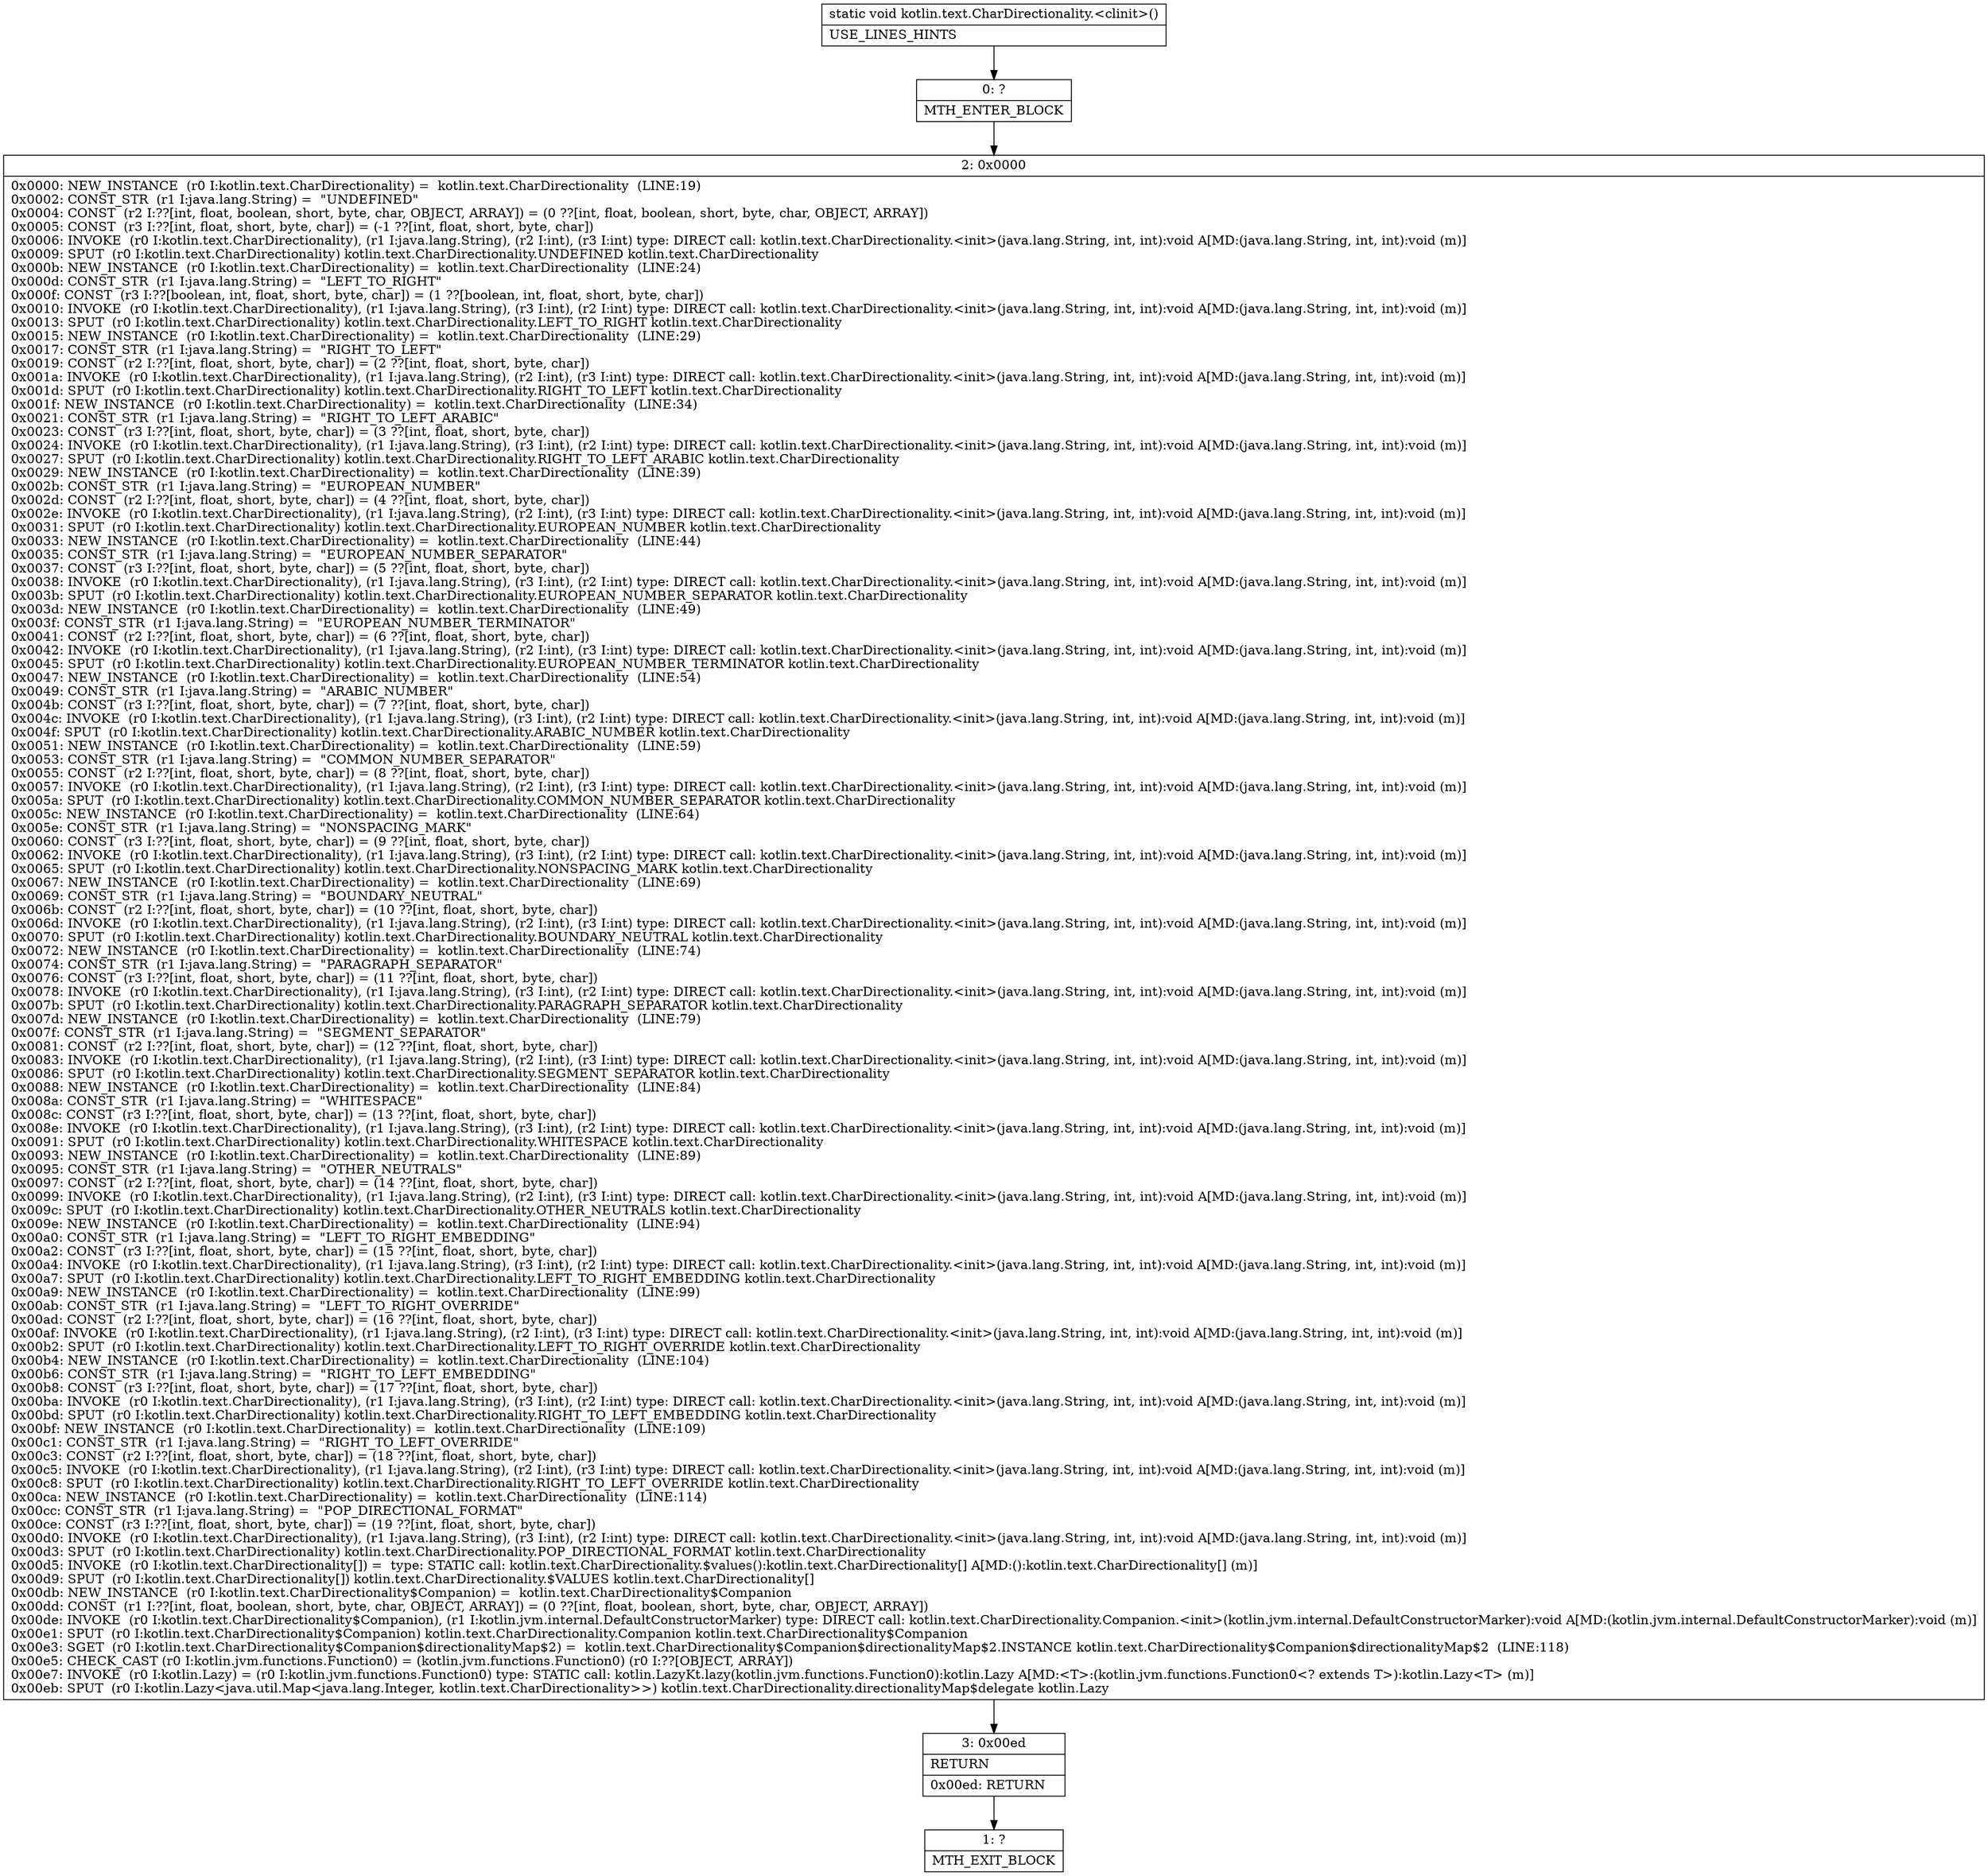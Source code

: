 digraph "CFG forkotlin.text.CharDirectionality.\<clinit\>()V" {
Node_0 [shape=record,label="{0\:\ ?|MTH_ENTER_BLOCK\l}"];
Node_2 [shape=record,label="{2\:\ 0x0000|0x0000: NEW_INSTANCE  (r0 I:kotlin.text.CharDirectionality) =  kotlin.text.CharDirectionality  (LINE:19)\l0x0002: CONST_STR  (r1 I:java.lang.String) =  \"UNDEFINED\" \l0x0004: CONST  (r2 I:??[int, float, boolean, short, byte, char, OBJECT, ARRAY]) = (0 ??[int, float, boolean, short, byte, char, OBJECT, ARRAY]) \l0x0005: CONST  (r3 I:??[int, float, short, byte, char]) = (\-1 ??[int, float, short, byte, char]) \l0x0006: INVOKE  (r0 I:kotlin.text.CharDirectionality), (r1 I:java.lang.String), (r2 I:int), (r3 I:int) type: DIRECT call: kotlin.text.CharDirectionality.\<init\>(java.lang.String, int, int):void A[MD:(java.lang.String, int, int):void (m)]\l0x0009: SPUT  (r0 I:kotlin.text.CharDirectionality) kotlin.text.CharDirectionality.UNDEFINED kotlin.text.CharDirectionality \l0x000b: NEW_INSTANCE  (r0 I:kotlin.text.CharDirectionality) =  kotlin.text.CharDirectionality  (LINE:24)\l0x000d: CONST_STR  (r1 I:java.lang.String) =  \"LEFT_TO_RIGHT\" \l0x000f: CONST  (r3 I:??[boolean, int, float, short, byte, char]) = (1 ??[boolean, int, float, short, byte, char]) \l0x0010: INVOKE  (r0 I:kotlin.text.CharDirectionality), (r1 I:java.lang.String), (r3 I:int), (r2 I:int) type: DIRECT call: kotlin.text.CharDirectionality.\<init\>(java.lang.String, int, int):void A[MD:(java.lang.String, int, int):void (m)]\l0x0013: SPUT  (r0 I:kotlin.text.CharDirectionality) kotlin.text.CharDirectionality.LEFT_TO_RIGHT kotlin.text.CharDirectionality \l0x0015: NEW_INSTANCE  (r0 I:kotlin.text.CharDirectionality) =  kotlin.text.CharDirectionality  (LINE:29)\l0x0017: CONST_STR  (r1 I:java.lang.String) =  \"RIGHT_TO_LEFT\" \l0x0019: CONST  (r2 I:??[int, float, short, byte, char]) = (2 ??[int, float, short, byte, char]) \l0x001a: INVOKE  (r0 I:kotlin.text.CharDirectionality), (r1 I:java.lang.String), (r2 I:int), (r3 I:int) type: DIRECT call: kotlin.text.CharDirectionality.\<init\>(java.lang.String, int, int):void A[MD:(java.lang.String, int, int):void (m)]\l0x001d: SPUT  (r0 I:kotlin.text.CharDirectionality) kotlin.text.CharDirectionality.RIGHT_TO_LEFT kotlin.text.CharDirectionality \l0x001f: NEW_INSTANCE  (r0 I:kotlin.text.CharDirectionality) =  kotlin.text.CharDirectionality  (LINE:34)\l0x0021: CONST_STR  (r1 I:java.lang.String) =  \"RIGHT_TO_LEFT_ARABIC\" \l0x0023: CONST  (r3 I:??[int, float, short, byte, char]) = (3 ??[int, float, short, byte, char]) \l0x0024: INVOKE  (r0 I:kotlin.text.CharDirectionality), (r1 I:java.lang.String), (r3 I:int), (r2 I:int) type: DIRECT call: kotlin.text.CharDirectionality.\<init\>(java.lang.String, int, int):void A[MD:(java.lang.String, int, int):void (m)]\l0x0027: SPUT  (r0 I:kotlin.text.CharDirectionality) kotlin.text.CharDirectionality.RIGHT_TO_LEFT_ARABIC kotlin.text.CharDirectionality \l0x0029: NEW_INSTANCE  (r0 I:kotlin.text.CharDirectionality) =  kotlin.text.CharDirectionality  (LINE:39)\l0x002b: CONST_STR  (r1 I:java.lang.String) =  \"EUROPEAN_NUMBER\" \l0x002d: CONST  (r2 I:??[int, float, short, byte, char]) = (4 ??[int, float, short, byte, char]) \l0x002e: INVOKE  (r0 I:kotlin.text.CharDirectionality), (r1 I:java.lang.String), (r2 I:int), (r3 I:int) type: DIRECT call: kotlin.text.CharDirectionality.\<init\>(java.lang.String, int, int):void A[MD:(java.lang.String, int, int):void (m)]\l0x0031: SPUT  (r0 I:kotlin.text.CharDirectionality) kotlin.text.CharDirectionality.EUROPEAN_NUMBER kotlin.text.CharDirectionality \l0x0033: NEW_INSTANCE  (r0 I:kotlin.text.CharDirectionality) =  kotlin.text.CharDirectionality  (LINE:44)\l0x0035: CONST_STR  (r1 I:java.lang.String) =  \"EUROPEAN_NUMBER_SEPARATOR\" \l0x0037: CONST  (r3 I:??[int, float, short, byte, char]) = (5 ??[int, float, short, byte, char]) \l0x0038: INVOKE  (r0 I:kotlin.text.CharDirectionality), (r1 I:java.lang.String), (r3 I:int), (r2 I:int) type: DIRECT call: kotlin.text.CharDirectionality.\<init\>(java.lang.String, int, int):void A[MD:(java.lang.String, int, int):void (m)]\l0x003b: SPUT  (r0 I:kotlin.text.CharDirectionality) kotlin.text.CharDirectionality.EUROPEAN_NUMBER_SEPARATOR kotlin.text.CharDirectionality \l0x003d: NEW_INSTANCE  (r0 I:kotlin.text.CharDirectionality) =  kotlin.text.CharDirectionality  (LINE:49)\l0x003f: CONST_STR  (r1 I:java.lang.String) =  \"EUROPEAN_NUMBER_TERMINATOR\" \l0x0041: CONST  (r2 I:??[int, float, short, byte, char]) = (6 ??[int, float, short, byte, char]) \l0x0042: INVOKE  (r0 I:kotlin.text.CharDirectionality), (r1 I:java.lang.String), (r2 I:int), (r3 I:int) type: DIRECT call: kotlin.text.CharDirectionality.\<init\>(java.lang.String, int, int):void A[MD:(java.lang.String, int, int):void (m)]\l0x0045: SPUT  (r0 I:kotlin.text.CharDirectionality) kotlin.text.CharDirectionality.EUROPEAN_NUMBER_TERMINATOR kotlin.text.CharDirectionality \l0x0047: NEW_INSTANCE  (r0 I:kotlin.text.CharDirectionality) =  kotlin.text.CharDirectionality  (LINE:54)\l0x0049: CONST_STR  (r1 I:java.lang.String) =  \"ARABIC_NUMBER\" \l0x004b: CONST  (r3 I:??[int, float, short, byte, char]) = (7 ??[int, float, short, byte, char]) \l0x004c: INVOKE  (r0 I:kotlin.text.CharDirectionality), (r1 I:java.lang.String), (r3 I:int), (r2 I:int) type: DIRECT call: kotlin.text.CharDirectionality.\<init\>(java.lang.String, int, int):void A[MD:(java.lang.String, int, int):void (m)]\l0x004f: SPUT  (r0 I:kotlin.text.CharDirectionality) kotlin.text.CharDirectionality.ARABIC_NUMBER kotlin.text.CharDirectionality \l0x0051: NEW_INSTANCE  (r0 I:kotlin.text.CharDirectionality) =  kotlin.text.CharDirectionality  (LINE:59)\l0x0053: CONST_STR  (r1 I:java.lang.String) =  \"COMMON_NUMBER_SEPARATOR\" \l0x0055: CONST  (r2 I:??[int, float, short, byte, char]) = (8 ??[int, float, short, byte, char]) \l0x0057: INVOKE  (r0 I:kotlin.text.CharDirectionality), (r1 I:java.lang.String), (r2 I:int), (r3 I:int) type: DIRECT call: kotlin.text.CharDirectionality.\<init\>(java.lang.String, int, int):void A[MD:(java.lang.String, int, int):void (m)]\l0x005a: SPUT  (r0 I:kotlin.text.CharDirectionality) kotlin.text.CharDirectionality.COMMON_NUMBER_SEPARATOR kotlin.text.CharDirectionality \l0x005c: NEW_INSTANCE  (r0 I:kotlin.text.CharDirectionality) =  kotlin.text.CharDirectionality  (LINE:64)\l0x005e: CONST_STR  (r1 I:java.lang.String) =  \"NONSPACING_MARK\" \l0x0060: CONST  (r3 I:??[int, float, short, byte, char]) = (9 ??[int, float, short, byte, char]) \l0x0062: INVOKE  (r0 I:kotlin.text.CharDirectionality), (r1 I:java.lang.String), (r3 I:int), (r2 I:int) type: DIRECT call: kotlin.text.CharDirectionality.\<init\>(java.lang.String, int, int):void A[MD:(java.lang.String, int, int):void (m)]\l0x0065: SPUT  (r0 I:kotlin.text.CharDirectionality) kotlin.text.CharDirectionality.NONSPACING_MARK kotlin.text.CharDirectionality \l0x0067: NEW_INSTANCE  (r0 I:kotlin.text.CharDirectionality) =  kotlin.text.CharDirectionality  (LINE:69)\l0x0069: CONST_STR  (r1 I:java.lang.String) =  \"BOUNDARY_NEUTRAL\" \l0x006b: CONST  (r2 I:??[int, float, short, byte, char]) = (10 ??[int, float, short, byte, char]) \l0x006d: INVOKE  (r0 I:kotlin.text.CharDirectionality), (r1 I:java.lang.String), (r2 I:int), (r3 I:int) type: DIRECT call: kotlin.text.CharDirectionality.\<init\>(java.lang.String, int, int):void A[MD:(java.lang.String, int, int):void (m)]\l0x0070: SPUT  (r0 I:kotlin.text.CharDirectionality) kotlin.text.CharDirectionality.BOUNDARY_NEUTRAL kotlin.text.CharDirectionality \l0x0072: NEW_INSTANCE  (r0 I:kotlin.text.CharDirectionality) =  kotlin.text.CharDirectionality  (LINE:74)\l0x0074: CONST_STR  (r1 I:java.lang.String) =  \"PARAGRAPH_SEPARATOR\" \l0x0076: CONST  (r3 I:??[int, float, short, byte, char]) = (11 ??[int, float, short, byte, char]) \l0x0078: INVOKE  (r0 I:kotlin.text.CharDirectionality), (r1 I:java.lang.String), (r3 I:int), (r2 I:int) type: DIRECT call: kotlin.text.CharDirectionality.\<init\>(java.lang.String, int, int):void A[MD:(java.lang.String, int, int):void (m)]\l0x007b: SPUT  (r0 I:kotlin.text.CharDirectionality) kotlin.text.CharDirectionality.PARAGRAPH_SEPARATOR kotlin.text.CharDirectionality \l0x007d: NEW_INSTANCE  (r0 I:kotlin.text.CharDirectionality) =  kotlin.text.CharDirectionality  (LINE:79)\l0x007f: CONST_STR  (r1 I:java.lang.String) =  \"SEGMENT_SEPARATOR\" \l0x0081: CONST  (r2 I:??[int, float, short, byte, char]) = (12 ??[int, float, short, byte, char]) \l0x0083: INVOKE  (r0 I:kotlin.text.CharDirectionality), (r1 I:java.lang.String), (r2 I:int), (r3 I:int) type: DIRECT call: kotlin.text.CharDirectionality.\<init\>(java.lang.String, int, int):void A[MD:(java.lang.String, int, int):void (m)]\l0x0086: SPUT  (r0 I:kotlin.text.CharDirectionality) kotlin.text.CharDirectionality.SEGMENT_SEPARATOR kotlin.text.CharDirectionality \l0x0088: NEW_INSTANCE  (r0 I:kotlin.text.CharDirectionality) =  kotlin.text.CharDirectionality  (LINE:84)\l0x008a: CONST_STR  (r1 I:java.lang.String) =  \"WHITESPACE\" \l0x008c: CONST  (r3 I:??[int, float, short, byte, char]) = (13 ??[int, float, short, byte, char]) \l0x008e: INVOKE  (r0 I:kotlin.text.CharDirectionality), (r1 I:java.lang.String), (r3 I:int), (r2 I:int) type: DIRECT call: kotlin.text.CharDirectionality.\<init\>(java.lang.String, int, int):void A[MD:(java.lang.String, int, int):void (m)]\l0x0091: SPUT  (r0 I:kotlin.text.CharDirectionality) kotlin.text.CharDirectionality.WHITESPACE kotlin.text.CharDirectionality \l0x0093: NEW_INSTANCE  (r0 I:kotlin.text.CharDirectionality) =  kotlin.text.CharDirectionality  (LINE:89)\l0x0095: CONST_STR  (r1 I:java.lang.String) =  \"OTHER_NEUTRALS\" \l0x0097: CONST  (r2 I:??[int, float, short, byte, char]) = (14 ??[int, float, short, byte, char]) \l0x0099: INVOKE  (r0 I:kotlin.text.CharDirectionality), (r1 I:java.lang.String), (r2 I:int), (r3 I:int) type: DIRECT call: kotlin.text.CharDirectionality.\<init\>(java.lang.String, int, int):void A[MD:(java.lang.String, int, int):void (m)]\l0x009c: SPUT  (r0 I:kotlin.text.CharDirectionality) kotlin.text.CharDirectionality.OTHER_NEUTRALS kotlin.text.CharDirectionality \l0x009e: NEW_INSTANCE  (r0 I:kotlin.text.CharDirectionality) =  kotlin.text.CharDirectionality  (LINE:94)\l0x00a0: CONST_STR  (r1 I:java.lang.String) =  \"LEFT_TO_RIGHT_EMBEDDING\" \l0x00a2: CONST  (r3 I:??[int, float, short, byte, char]) = (15 ??[int, float, short, byte, char]) \l0x00a4: INVOKE  (r0 I:kotlin.text.CharDirectionality), (r1 I:java.lang.String), (r3 I:int), (r2 I:int) type: DIRECT call: kotlin.text.CharDirectionality.\<init\>(java.lang.String, int, int):void A[MD:(java.lang.String, int, int):void (m)]\l0x00a7: SPUT  (r0 I:kotlin.text.CharDirectionality) kotlin.text.CharDirectionality.LEFT_TO_RIGHT_EMBEDDING kotlin.text.CharDirectionality \l0x00a9: NEW_INSTANCE  (r0 I:kotlin.text.CharDirectionality) =  kotlin.text.CharDirectionality  (LINE:99)\l0x00ab: CONST_STR  (r1 I:java.lang.String) =  \"LEFT_TO_RIGHT_OVERRIDE\" \l0x00ad: CONST  (r2 I:??[int, float, short, byte, char]) = (16 ??[int, float, short, byte, char]) \l0x00af: INVOKE  (r0 I:kotlin.text.CharDirectionality), (r1 I:java.lang.String), (r2 I:int), (r3 I:int) type: DIRECT call: kotlin.text.CharDirectionality.\<init\>(java.lang.String, int, int):void A[MD:(java.lang.String, int, int):void (m)]\l0x00b2: SPUT  (r0 I:kotlin.text.CharDirectionality) kotlin.text.CharDirectionality.LEFT_TO_RIGHT_OVERRIDE kotlin.text.CharDirectionality \l0x00b4: NEW_INSTANCE  (r0 I:kotlin.text.CharDirectionality) =  kotlin.text.CharDirectionality  (LINE:104)\l0x00b6: CONST_STR  (r1 I:java.lang.String) =  \"RIGHT_TO_LEFT_EMBEDDING\" \l0x00b8: CONST  (r3 I:??[int, float, short, byte, char]) = (17 ??[int, float, short, byte, char]) \l0x00ba: INVOKE  (r0 I:kotlin.text.CharDirectionality), (r1 I:java.lang.String), (r3 I:int), (r2 I:int) type: DIRECT call: kotlin.text.CharDirectionality.\<init\>(java.lang.String, int, int):void A[MD:(java.lang.String, int, int):void (m)]\l0x00bd: SPUT  (r0 I:kotlin.text.CharDirectionality) kotlin.text.CharDirectionality.RIGHT_TO_LEFT_EMBEDDING kotlin.text.CharDirectionality \l0x00bf: NEW_INSTANCE  (r0 I:kotlin.text.CharDirectionality) =  kotlin.text.CharDirectionality  (LINE:109)\l0x00c1: CONST_STR  (r1 I:java.lang.String) =  \"RIGHT_TO_LEFT_OVERRIDE\" \l0x00c3: CONST  (r2 I:??[int, float, short, byte, char]) = (18 ??[int, float, short, byte, char]) \l0x00c5: INVOKE  (r0 I:kotlin.text.CharDirectionality), (r1 I:java.lang.String), (r2 I:int), (r3 I:int) type: DIRECT call: kotlin.text.CharDirectionality.\<init\>(java.lang.String, int, int):void A[MD:(java.lang.String, int, int):void (m)]\l0x00c8: SPUT  (r0 I:kotlin.text.CharDirectionality) kotlin.text.CharDirectionality.RIGHT_TO_LEFT_OVERRIDE kotlin.text.CharDirectionality \l0x00ca: NEW_INSTANCE  (r0 I:kotlin.text.CharDirectionality) =  kotlin.text.CharDirectionality  (LINE:114)\l0x00cc: CONST_STR  (r1 I:java.lang.String) =  \"POP_DIRECTIONAL_FORMAT\" \l0x00ce: CONST  (r3 I:??[int, float, short, byte, char]) = (19 ??[int, float, short, byte, char]) \l0x00d0: INVOKE  (r0 I:kotlin.text.CharDirectionality), (r1 I:java.lang.String), (r3 I:int), (r2 I:int) type: DIRECT call: kotlin.text.CharDirectionality.\<init\>(java.lang.String, int, int):void A[MD:(java.lang.String, int, int):void (m)]\l0x00d3: SPUT  (r0 I:kotlin.text.CharDirectionality) kotlin.text.CharDirectionality.POP_DIRECTIONAL_FORMAT kotlin.text.CharDirectionality \l0x00d5: INVOKE  (r0 I:kotlin.text.CharDirectionality[]) =  type: STATIC call: kotlin.text.CharDirectionality.$values():kotlin.text.CharDirectionality[] A[MD:():kotlin.text.CharDirectionality[] (m)]\l0x00d9: SPUT  (r0 I:kotlin.text.CharDirectionality[]) kotlin.text.CharDirectionality.$VALUES kotlin.text.CharDirectionality[] \l0x00db: NEW_INSTANCE  (r0 I:kotlin.text.CharDirectionality$Companion) =  kotlin.text.CharDirectionality$Companion \l0x00dd: CONST  (r1 I:??[int, float, boolean, short, byte, char, OBJECT, ARRAY]) = (0 ??[int, float, boolean, short, byte, char, OBJECT, ARRAY]) \l0x00de: INVOKE  (r0 I:kotlin.text.CharDirectionality$Companion), (r1 I:kotlin.jvm.internal.DefaultConstructorMarker) type: DIRECT call: kotlin.text.CharDirectionality.Companion.\<init\>(kotlin.jvm.internal.DefaultConstructorMarker):void A[MD:(kotlin.jvm.internal.DefaultConstructorMarker):void (m)]\l0x00e1: SPUT  (r0 I:kotlin.text.CharDirectionality$Companion) kotlin.text.CharDirectionality.Companion kotlin.text.CharDirectionality$Companion \l0x00e3: SGET  (r0 I:kotlin.text.CharDirectionality$Companion$directionalityMap$2) =  kotlin.text.CharDirectionality$Companion$directionalityMap$2.INSTANCE kotlin.text.CharDirectionality$Companion$directionalityMap$2  (LINE:118)\l0x00e5: CHECK_CAST (r0 I:kotlin.jvm.functions.Function0) = (kotlin.jvm.functions.Function0) (r0 I:??[OBJECT, ARRAY]) \l0x00e7: INVOKE  (r0 I:kotlin.Lazy) = (r0 I:kotlin.jvm.functions.Function0) type: STATIC call: kotlin.LazyKt.lazy(kotlin.jvm.functions.Function0):kotlin.Lazy A[MD:\<T\>:(kotlin.jvm.functions.Function0\<? extends T\>):kotlin.Lazy\<T\> (m)]\l0x00eb: SPUT  (r0 I:kotlin.Lazy\<java.util.Map\<java.lang.Integer, kotlin.text.CharDirectionality\>\>) kotlin.text.CharDirectionality.directionalityMap$delegate kotlin.Lazy \l}"];
Node_3 [shape=record,label="{3\:\ 0x00ed|RETURN\l|0x00ed: RETURN   \l}"];
Node_1 [shape=record,label="{1\:\ ?|MTH_EXIT_BLOCK\l}"];
MethodNode[shape=record,label="{static void kotlin.text.CharDirectionality.\<clinit\>()  | USE_LINES_HINTS\l}"];
MethodNode -> Node_0;Node_0 -> Node_2;
Node_2 -> Node_3;
Node_3 -> Node_1;
}

